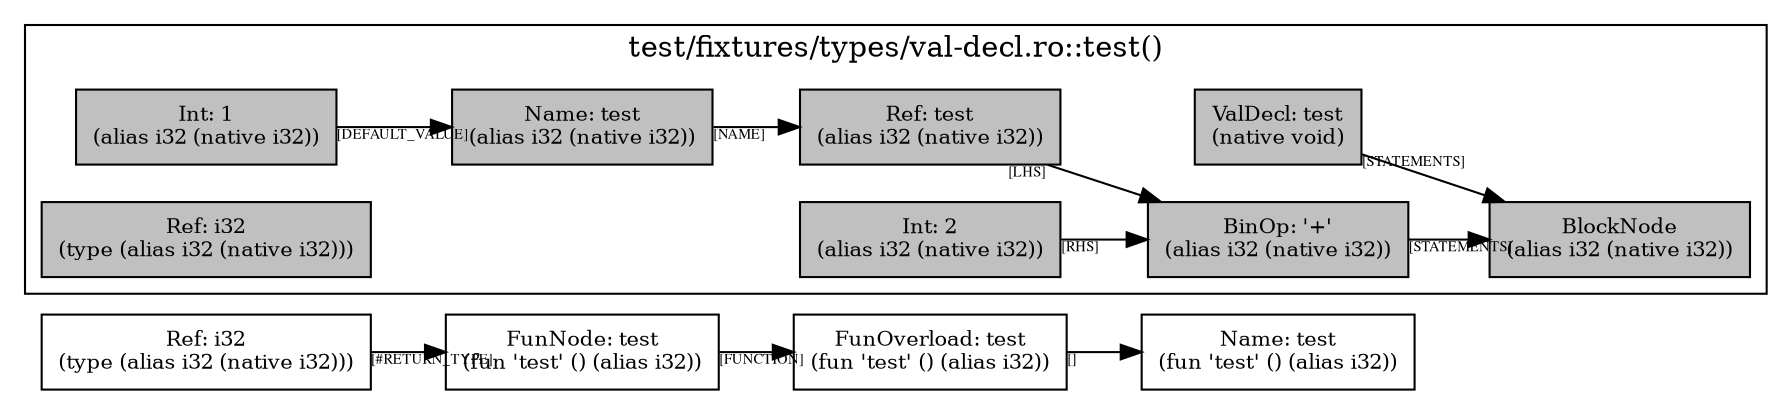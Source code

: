 digraph Document {
  node [shape=box,fontsize=10]; rankdir=LR;
  1 [label="FunOverload: test\n(fun 'test' () (alias i32))", fillcolor=grey];
  2 [label="FunNode: test\n(fun 'test' () (alias i32))", fillcolor=grey];
  3 [label="Ref: i32\n(type (alias i32 (native i32)))", fillcolor=grey];
  4 [label="Name: test\n(fun 'test' () (alias i32))", fillcolor=grey];
  subgraph cluster0 { rankdir=TB;
    node [style=filled, fillcolor=grey];
    5 [label="BlockNode\n(alias i32 (native i32))", fillcolor=grey];
    6 [label="ValDecl: test\n(native void)", fillcolor=grey];
    7 [label="Name: test\n(alias i32 (native i32))", fillcolor=grey];
    8 [label="Int: 1\n(alias i32 (native i32))", fillcolor=grey];
    9 [label="BinOp: '+'\n(alias i32 (native i32))", fillcolor=grey];
    10 [label="Ref: test\n(alias i32 (native i32))", fillcolor=grey];
    11 [label="Int: 2\n(alias i32 (native i32))", fillcolor=grey];
    12 [label="Ref: i32\n(type (alias i32 (native i32)))", fillcolor=grey];
    6 -> 5[taillabel="[STATEMENTS]" fontname="times" fontsize = 7 color="black" ];
    7 -> 10[taillabel="[NAME]" fontname="times" fontsize = 7 color="black" ];
    8 -> 7[taillabel="[DEFAULT_VALUE]" fontname="times" fontsize = 7 color="black" ];
    9 -> 5[taillabel="[STATEMENTS]" fontname="times" fontsize = 7 color="black" ];
    10 -> 9[taillabel="[LHS]" fontname="times" fontsize = 7 color="black" ];
    11 -> 9[taillabel="[RHS]" fontname="times" fontsize = 7 color="black" ];
  label="test/fixtures/types/val-decl.ro::test()";
}
  1 -> 4[taillabel="[]" fontname="times" fontsize = 7 color="black" ];
  2 -> 1[taillabel="[FUNCTION]" fontname="times" fontsize = 7 color="black" ];
  3 -> 2[taillabel="[#RETURN_TYPE]" fontname="times" fontsize = 7 color="black" ];
  label="";
}
